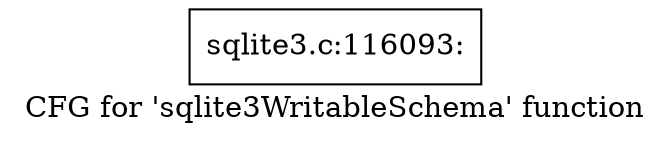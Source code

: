 digraph "CFG for 'sqlite3WritableSchema' function" {
	label="CFG for 'sqlite3WritableSchema' function";

	Node0x55c0f7764580 [shape=record,label="{sqlite3.c:116093:}"];
}
